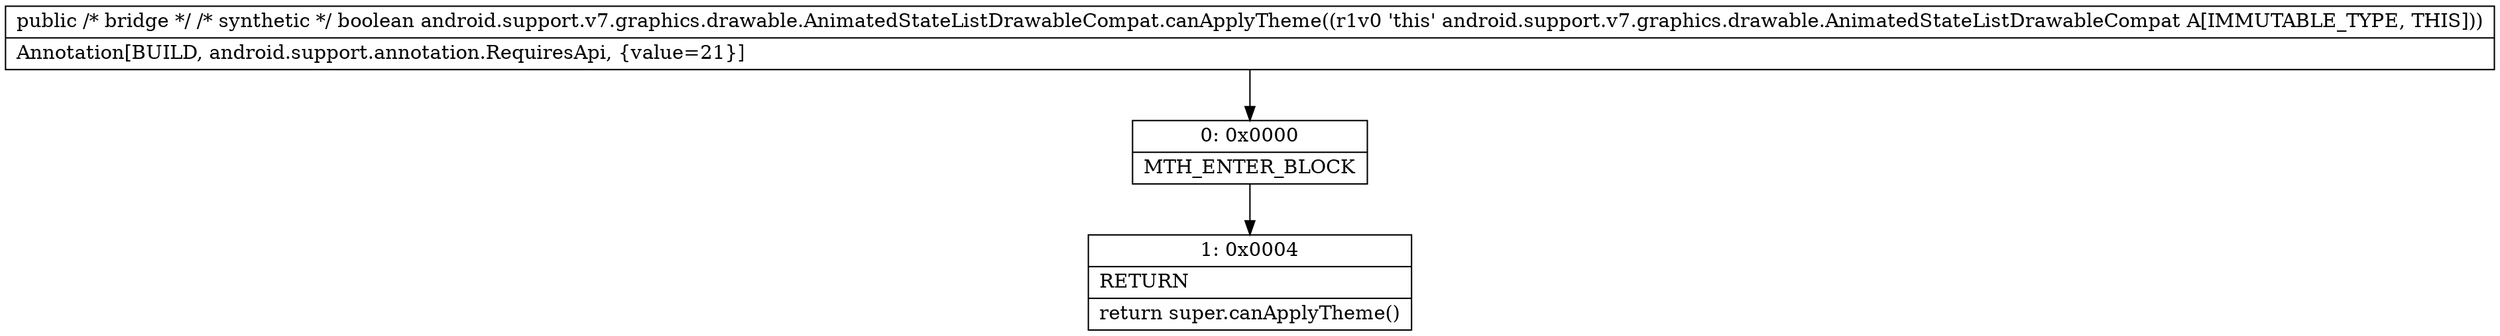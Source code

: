 digraph "CFG forandroid.support.v7.graphics.drawable.AnimatedStateListDrawableCompat.canApplyTheme()Z" {
Node_0 [shape=record,label="{0\:\ 0x0000|MTH_ENTER_BLOCK\l}"];
Node_1 [shape=record,label="{1\:\ 0x0004|RETURN\l|return super.canApplyTheme()\l}"];
MethodNode[shape=record,label="{public \/* bridge *\/ \/* synthetic *\/ boolean android.support.v7.graphics.drawable.AnimatedStateListDrawableCompat.canApplyTheme((r1v0 'this' android.support.v7.graphics.drawable.AnimatedStateListDrawableCompat A[IMMUTABLE_TYPE, THIS]))  | Annotation[BUILD, android.support.annotation.RequiresApi, \{value=21\}]\l}"];
MethodNode -> Node_0;
Node_0 -> Node_1;
}

